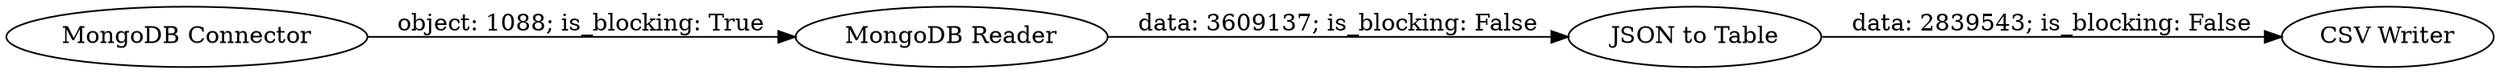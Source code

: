 digraph {
	"3134752222500944673_4" [label="CSV Writer"]
	"3134752222500944673_1" [label="MongoDB Connector"]
	"3134752222500944673_2" [label="MongoDB Reader"]
	"3134752222500944673_3" [label="JSON to Table"]
	"3134752222500944673_2" -> "3134752222500944673_3" [label="data: 3609137; is_blocking: False"]
	"3134752222500944673_3" -> "3134752222500944673_4" [label="data: 2839543; is_blocking: False"]
	"3134752222500944673_1" -> "3134752222500944673_2" [label="object: 1088; is_blocking: True"]
	rankdir=LR
}
